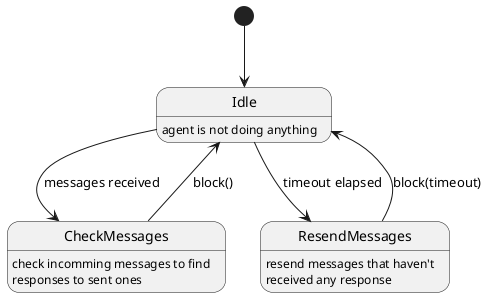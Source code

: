 @startuml communicator_states

[*] --> Idle
Idle --> CheckMessages              : messages received
Idle --> ResendMessages             : timeout elapsed
CheckMessages --> Idle              : block()
ResendMessages --> Idle             : block(timeout)

Idle            : agent is not doing anything
CheckMessages   : check incomming messages to find\nresponses to sent ones
ResendMessages  : resend messages that haven't\nreceived any response

@enduml
